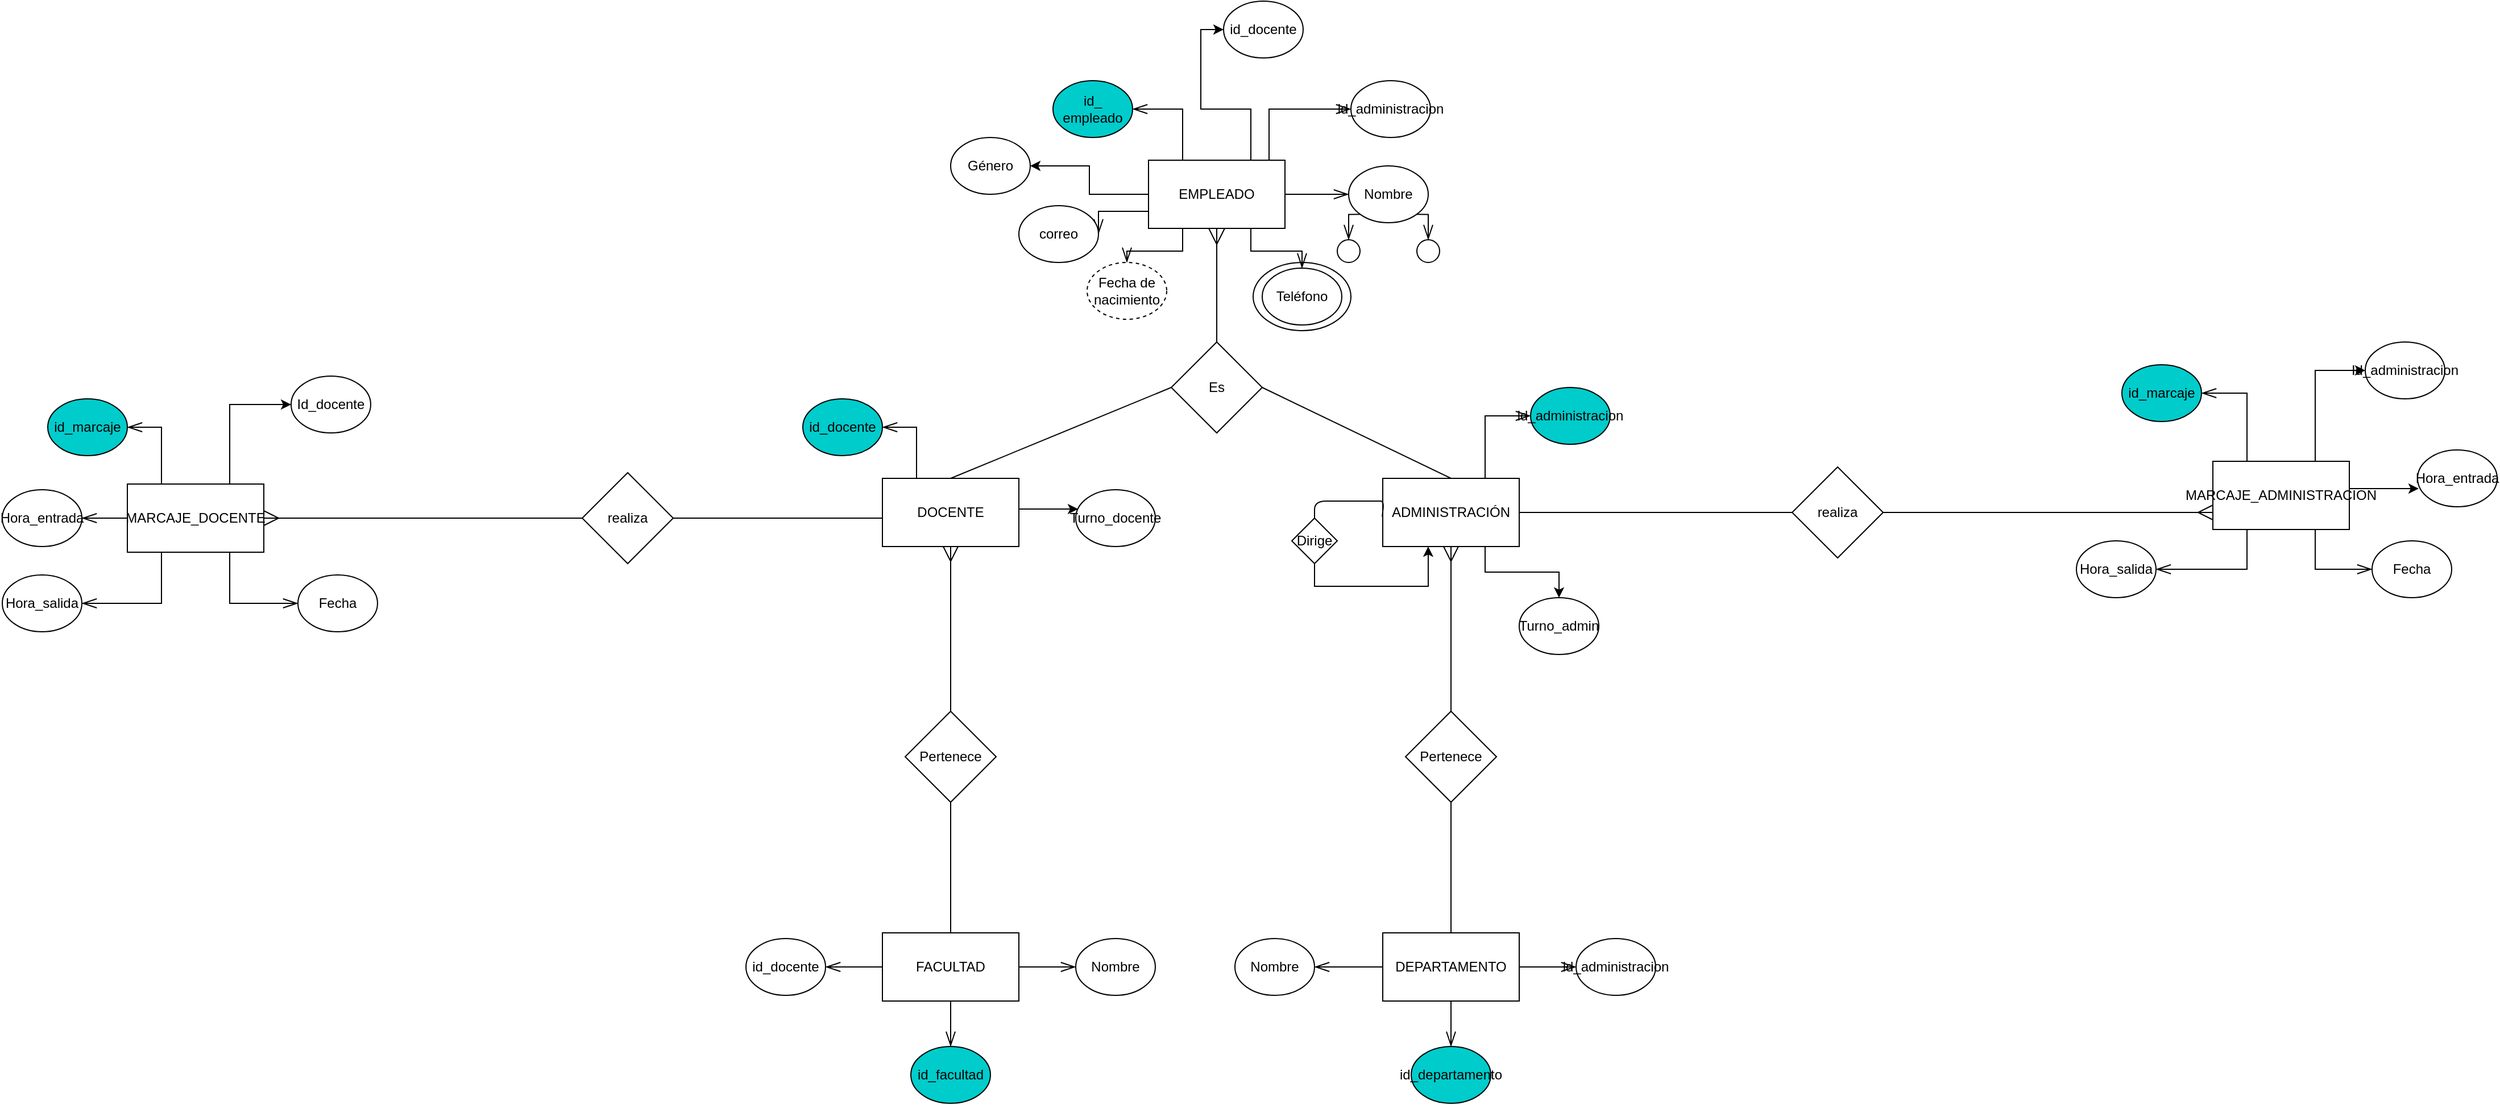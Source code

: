 <mxfile version="13.0.3" type="device"><diagram id="Lwj_z-DfjqBv-LNRs56P" name="Page-1"><mxGraphModel dx="1242" dy="1415" grid="1" gridSize="10" guides="1" tooltips="1" connect="1" arrows="1" fold="1" page="1" pageScale="1" pageWidth="827" pageHeight="1169" math="0" shadow="0"><root><mxCell id="0"/><mxCell id="1" parent="0"/><mxCell id="qK9MbMScERPkq4ahCUb_-26" value="" style="ellipse;whiteSpace=wrap;html=1;" parent="1" vertex="1"><mxGeometry x="446" y="150" width="86" height="60" as="geometry"/></mxCell><mxCell id="LdeMfqAdC_8RzBxGYdFE-38" style="edgeStyle=orthogonalEdgeStyle;rounded=0;orthogonalLoop=1;jettySize=auto;html=1;exitX=0.25;exitY=0;exitDx=0;exitDy=0;entryX=1;entryY=0.5;entryDx=0;entryDy=0;endArrow=openThin;endFill=0;endSize=11;strokeWidth=1;" parent="1" source="LdeMfqAdC_8RzBxGYdFE-1" target="LdeMfqAdC_8RzBxGYdFE-11" edge="1"><mxGeometry relative="1" as="geometry"/></mxCell><mxCell id="LdeMfqAdC_8RzBxGYdFE-40" style="edgeStyle=orthogonalEdgeStyle;rounded=0;orthogonalLoop=1;jettySize=auto;html=1;exitX=0.75;exitY=0;exitDx=0;exitDy=0;entryX=0;entryY=0.5;entryDx=0;entryDy=0;endArrow=openThin;endFill=0;endSize=11;strokeWidth=1;" parent="1" source="LdeMfqAdC_8RzBxGYdFE-1" target="LdeMfqAdC_8RzBxGYdFE-32" edge="1"><mxGeometry relative="1" as="geometry"><Array as="points"><mxPoint x="460" y="60"/><mxPoint x="460" y="15"/></Array></mxGeometry></mxCell><mxCell id="LdeMfqAdC_8RzBxGYdFE-42" style="edgeStyle=orthogonalEdgeStyle;rounded=0;orthogonalLoop=1;jettySize=auto;html=1;exitX=1;exitY=0.5;exitDx=0;exitDy=0;entryX=0;entryY=0.5;entryDx=0;entryDy=0;endArrow=openThin;endFill=0;endSize=11;strokeWidth=1;" parent="1" source="LdeMfqAdC_8RzBxGYdFE-1" target="LdeMfqAdC_8RzBxGYdFE-41" edge="1"><mxGeometry relative="1" as="geometry"/></mxCell><mxCell id="LdeMfqAdC_8RzBxGYdFE-84" style="edgeStyle=orthogonalEdgeStyle;rounded=0;orthogonalLoop=1;jettySize=auto;html=1;exitX=0.75;exitY=1;exitDx=0;exitDy=0;entryX=0.5;entryY=0;entryDx=0;entryDy=0;endArrow=openThin;endFill=0;endSize=11;strokeWidth=1;" parent="1" source="LdeMfqAdC_8RzBxGYdFE-1" target="LdeMfqAdC_8RzBxGYdFE-83" edge="1"><mxGeometry relative="1" as="geometry"/></mxCell><mxCell id="LdeMfqAdC_8RzBxGYdFE-86" style="edgeStyle=orthogonalEdgeStyle;rounded=0;orthogonalLoop=1;jettySize=auto;html=1;exitX=0.25;exitY=1;exitDx=0;exitDy=0;endArrow=openThin;endFill=0;endSize=11;strokeWidth=1;" parent="1" source="LdeMfqAdC_8RzBxGYdFE-1" target="LdeMfqAdC_8RzBxGYdFE-85" edge="1"><mxGeometry relative="1" as="geometry"/></mxCell><mxCell id="LdeMfqAdC_8RzBxGYdFE-88" style="edgeStyle=orthogonalEdgeStyle;rounded=0;orthogonalLoop=1;jettySize=auto;html=1;exitX=0;exitY=0.75;exitDx=0;exitDy=0;entryX=1;entryY=0.5;entryDx=0;entryDy=0;endArrow=openThin;endFill=0;endSize=11;strokeWidth=1;" parent="1" source="LdeMfqAdC_8RzBxGYdFE-1" target="LdeMfqAdC_8RzBxGYdFE-87" edge="1"><mxGeometry relative="1" as="geometry"/></mxCell><mxCell id="0mcsz6CObd4OUYoeFuUK-2" style="edgeStyle=orthogonalEdgeStyle;rounded=0;orthogonalLoop=1;jettySize=auto;html=1;exitX=0;exitY=0.5;exitDx=0;exitDy=0;entryX=1;entryY=0.5;entryDx=0;entryDy=0;" parent="1" source="LdeMfqAdC_8RzBxGYdFE-1" target="0mcsz6CObd4OUYoeFuUK-1" edge="1"><mxGeometry relative="1" as="geometry"/></mxCell><mxCell id="fk9lNL4FULxUdDdNf6z9-7" style="edgeStyle=orthogonalEdgeStyle;rounded=0;orthogonalLoop=1;jettySize=auto;html=1;exitX=0.75;exitY=0;exitDx=0;exitDy=0;entryX=0;entryY=0.5;entryDx=0;entryDy=0;" edge="1" parent="1" source="LdeMfqAdC_8RzBxGYdFE-1" target="LdeMfqAdC_8RzBxGYdFE-31"><mxGeometry relative="1" as="geometry"/></mxCell><mxCell id="LdeMfqAdC_8RzBxGYdFE-1" value="EMPLEADO" style="rounded=0;whiteSpace=wrap;html=1;" parent="1" vertex="1"><mxGeometry x="354" y="60" width="120" height="60" as="geometry"/></mxCell><mxCell id="LdeMfqAdC_8RzBxGYdFE-9" style="edgeStyle=orthogonalEdgeStyle;rounded=0;orthogonalLoop=1;jettySize=auto;html=1;exitX=0.5;exitY=0;exitDx=0;exitDy=0;entryX=0.5;entryY=1;entryDx=0;entryDy=0;endArrow=ERmany;endFill=0;endSize=12;" parent="1" source="LdeMfqAdC_8RzBxGYdFE-2" target="LdeMfqAdC_8RzBxGYdFE-1" edge="1"><mxGeometry relative="1" as="geometry"/></mxCell><mxCell id="LdeMfqAdC_8RzBxGYdFE-2" value="Es" style="rhombus;whiteSpace=wrap;html=1;" parent="1" vertex="1"><mxGeometry x="374" y="220" width="80" height="80" as="geometry"/></mxCell><mxCell id="LdeMfqAdC_8RzBxGYdFE-36" style="edgeStyle=orthogonalEdgeStyle;rounded=0;orthogonalLoop=1;jettySize=auto;html=1;exitX=0.25;exitY=0;exitDx=0;exitDy=0;endArrow=openThin;endFill=0;endSize=11;strokeWidth=1;entryX=1;entryY=0.5;entryDx=0;entryDy=0;" parent="1" source="LdeMfqAdC_8RzBxGYdFE-3" target="LdeMfqAdC_8RzBxGYdFE-34" edge="1"><mxGeometry relative="1" as="geometry"><mxPoint x="150" y="300" as="targetPoint"/></mxGeometry></mxCell><mxCell id="qK9MbMScERPkq4ahCUb_-3" style="edgeStyle=orthogonalEdgeStyle;rounded=0;orthogonalLoop=1;jettySize=auto;html=1;exitX=1;exitY=0.5;exitDx=0;exitDy=0;entryX=0.029;entryY=0.34;entryDx=0;entryDy=0;entryPerimeter=0;" parent="1" source="LdeMfqAdC_8RzBxGYdFE-3" target="qK9MbMScERPkq4ahCUb_-2" edge="1"><mxGeometry relative="1" as="geometry"><Array as="points"><mxPoint x="240" y="367"/></Array></mxGeometry></mxCell><mxCell id="LdeMfqAdC_8RzBxGYdFE-3" value="DOCENTE" style="rounded=0;whiteSpace=wrap;html=1;" parent="1" vertex="1"><mxGeometry x="120" y="340" width="120" height="60" as="geometry"/></mxCell><mxCell id="LdeMfqAdC_8RzBxGYdFE-37" style="edgeStyle=orthogonalEdgeStyle;rounded=0;orthogonalLoop=1;jettySize=auto;html=1;exitX=0.75;exitY=0;exitDx=0;exitDy=0;entryX=0;entryY=0.5;entryDx=0;entryDy=0;endArrow=openThin;endFill=0;endSize=11;strokeWidth=1;" parent="1" source="LdeMfqAdC_8RzBxGYdFE-4" target="LdeMfqAdC_8RzBxGYdFE-35" edge="1"><mxGeometry relative="1" as="geometry"/></mxCell><mxCell id="qK9MbMScERPkq4ahCUb_-23" style="edgeStyle=orthogonalEdgeStyle;rounded=0;orthogonalLoop=1;jettySize=auto;html=1;exitX=0.75;exitY=1;exitDx=0;exitDy=0;entryX=0.5;entryY=0;entryDx=0;entryDy=0;" parent="1" source="LdeMfqAdC_8RzBxGYdFE-4" target="LdeMfqAdC_8RzBxGYdFE-30" edge="1"><mxGeometry relative="1" as="geometry"/></mxCell><mxCell id="LdeMfqAdC_8RzBxGYdFE-4" value="ADMINISTRACIÓN" style="rounded=0;whiteSpace=wrap;html=1;" parent="1" vertex="1"><mxGeometry x="560" y="340" width="120" height="60" as="geometry"/></mxCell><mxCell id="LdeMfqAdC_8RzBxGYdFE-8" value="" style="endArrow=none;html=1;exitX=0.5;exitY=0;exitDx=0;exitDy=0;" parent="1" source="LdeMfqAdC_8RzBxGYdFE-3" edge="1"><mxGeometry width="50" height="50" relative="1" as="geometry"><mxPoint x="324" y="310" as="sourcePoint"/><mxPoint x="374" y="260" as="targetPoint"/></mxGeometry></mxCell><mxCell id="LdeMfqAdC_8RzBxGYdFE-10" value="" style="endArrow=none;html=1;entryX=0.5;entryY=0;entryDx=0;entryDy=0;" parent="1" target="LdeMfqAdC_8RzBxGYdFE-4" edge="1"><mxGeometry width="50" height="50" relative="1" as="geometry"><mxPoint x="454" y="260" as="sourcePoint"/><mxPoint x="504" y="210" as="targetPoint"/></mxGeometry></mxCell><mxCell id="LdeMfqAdC_8RzBxGYdFE-11" value="id_ empleado" style="ellipse;whiteSpace=wrap;html=1;fillColor=#00CCCC;" parent="1" vertex="1"><mxGeometry x="270" y="-10" width="70" height="50" as="geometry"/></mxCell><mxCell id="LdeMfqAdC_8RzBxGYdFE-20" value="Pertenece" style="rhombus;whiteSpace=wrap;html=1;" parent="1" vertex="1"><mxGeometry x="140" y="545" width="80" height="80" as="geometry"/></mxCell><mxCell id="LdeMfqAdC_8RzBxGYdFE-46" style="edgeStyle=orthogonalEdgeStyle;rounded=0;orthogonalLoop=1;jettySize=auto;html=1;exitX=0;exitY=0.5;exitDx=0;exitDy=0;endArrow=openThin;endFill=0;endSize=11;strokeWidth=1;" parent="1" source="LdeMfqAdC_8RzBxGYdFE-21" target="LdeMfqAdC_8RzBxGYdFE-33" edge="1"><mxGeometry relative="1" as="geometry"/></mxCell><mxCell id="LdeMfqAdC_8RzBxGYdFE-52" style="edgeStyle=orthogonalEdgeStyle;rounded=0;orthogonalLoop=1;jettySize=auto;html=1;exitX=0.5;exitY=1;exitDx=0;exitDy=0;entryX=0.5;entryY=0;entryDx=0;entryDy=0;endArrow=openThin;endFill=0;endSize=11;strokeWidth=1;" parent="1" source="LdeMfqAdC_8RzBxGYdFE-21" target="LdeMfqAdC_8RzBxGYdFE-51" edge="1"><mxGeometry relative="1" as="geometry"/></mxCell><mxCell id="LdeMfqAdC_8RzBxGYdFE-64" style="edgeStyle=orthogonalEdgeStyle;rounded=0;orthogonalLoop=1;jettySize=auto;html=1;exitX=1;exitY=0.5;exitDx=0;exitDy=0;entryX=0;entryY=0.5;entryDx=0;entryDy=0;endArrow=openThin;endFill=0;endSize=11;strokeWidth=1;" parent="1" source="LdeMfqAdC_8RzBxGYdFE-21" target="LdeMfqAdC_8RzBxGYdFE-63" edge="1"><mxGeometry relative="1" as="geometry"/></mxCell><mxCell id="LdeMfqAdC_8RzBxGYdFE-21" value="FACULTAD" style="rounded=0;whiteSpace=wrap;html=1;" parent="1" vertex="1"><mxGeometry x="120" y="740" width="120" height="60" as="geometry"/></mxCell><mxCell id="LdeMfqAdC_8RzBxGYdFE-26" style="edgeStyle=orthogonalEdgeStyle;rounded=0;orthogonalLoop=1;jettySize=auto;html=1;exitX=0.5;exitY=0;exitDx=0;exitDy=0;entryX=0.5;entryY=1;entryDx=0;entryDy=0;endArrow=ERmany;endFill=0;endSize=11;strokeWidth=1;" parent="1" source="LdeMfqAdC_8RzBxGYdFE-22" target="LdeMfqAdC_8RzBxGYdFE-4" edge="1"><mxGeometry relative="1" as="geometry"/></mxCell><mxCell id="LdeMfqAdC_8RzBxGYdFE-22" value="Pertenece" style="rhombus;whiteSpace=wrap;html=1;" parent="1" vertex="1"><mxGeometry x="580" y="545" width="80" height="80" as="geometry"/></mxCell><mxCell id="LdeMfqAdC_8RzBxGYdFE-48" style="edgeStyle=orthogonalEdgeStyle;rounded=0;orthogonalLoop=1;jettySize=auto;html=1;exitX=1;exitY=0.5;exitDx=0;exitDy=0;endArrow=openThin;endFill=0;endSize=11;strokeWidth=1;" parent="1" source="LdeMfqAdC_8RzBxGYdFE-23" target="LdeMfqAdC_8RzBxGYdFE-47" edge="1"><mxGeometry relative="1" as="geometry"/></mxCell><mxCell id="LdeMfqAdC_8RzBxGYdFE-54" style="edgeStyle=orthogonalEdgeStyle;rounded=0;orthogonalLoop=1;jettySize=auto;html=1;exitX=0.5;exitY=1;exitDx=0;exitDy=0;endArrow=openThin;endFill=0;endSize=11;strokeWidth=1;" parent="1" source="LdeMfqAdC_8RzBxGYdFE-23" target="LdeMfqAdC_8RzBxGYdFE-53" edge="1"><mxGeometry relative="1" as="geometry"/></mxCell><mxCell id="LdeMfqAdC_8RzBxGYdFE-74" style="edgeStyle=orthogonalEdgeStyle;rounded=0;orthogonalLoop=1;jettySize=auto;html=1;exitX=0;exitY=0.5;exitDx=0;exitDy=0;endArrow=openThin;endFill=0;endSize=11;strokeWidth=1;" parent="1" source="LdeMfqAdC_8RzBxGYdFE-23" target="LdeMfqAdC_8RzBxGYdFE-73" edge="1"><mxGeometry relative="1" as="geometry"/></mxCell><mxCell id="LdeMfqAdC_8RzBxGYdFE-23" value="DEPARTAMENTO" style="rounded=0;whiteSpace=wrap;html=1;" parent="1" vertex="1"><mxGeometry x="560" y="740" width="120" height="60" as="geometry"/></mxCell><mxCell id="LdeMfqAdC_8RzBxGYdFE-24" value="" style="endArrow=ERmany;html=1;exitX=0.5;exitY=0;exitDx=0;exitDy=0;endFill=0;strokeWidth=1;endSize=11;" parent="1" source="LdeMfqAdC_8RzBxGYdFE-20" edge="1"><mxGeometry width="50" height="50" relative="1" as="geometry"><mxPoint x="180" y="540" as="sourcePoint"/><mxPoint x="180" y="400" as="targetPoint"/></mxGeometry></mxCell><mxCell id="LdeMfqAdC_8RzBxGYdFE-25" value="" style="endArrow=none;html=1;exitX=0.5;exitY=0;exitDx=0;exitDy=0;" parent="1" source="LdeMfqAdC_8RzBxGYdFE-21" edge="1"><mxGeometry width="50" height="50" relative="1" as="geometry"><mxPoint x="130" y="675" as="sourcePoint"/><mxPoint x="180" y="625" as="targetPoint"/></mxGeometry></mxCell><mxCell id="LdeMfqAdC_8RzBxGYdFE-27" value="" style="endArrow=none;html=1;strokeWidth=1;exitX=0.5;exitY=0;exitDx=0;exitDy=0;" parent="1" source="LdeMfqAdC_8RzBxGYdFE-23" edge="1"><mxGeometry width="50" height="50" relative="1" as="geometry"><mxPoint x="570" y="675" as="sourcePoint"/><mxPoint x="620" y="625" as="targetPoint"/></mxGeometry></mxCell><mxCell id="LdeMfqAdC_8RzBxGYdFE-30" value="Turno_admin" style="ellipse;whiteSpace=wrap;html=1;" parent="1" vertex="1"><mxGeometry x="680" y="445" width="70" height="50" as="geometry"/></mxCell><mxCell id="LdeMfqAdC_8RzBxGYdFE-31" value="id_docente" style="ellipse;whiteSpace=wrap;html=1;" parent="1" vertex="1"><mxGeometry x="420" y="-80" width="70" height="50" as="geometry"/></mxCell><mxCell id="LdeMfqAdC_8RzBxGYdFE-32" value="id_administracion&lt;br&gt;" style="ellipse;whiteSpace=wrap;html=1;" parent="1" vertex="1"><mxGeometry x="532" y="-10" width="70" height="50" as="geometry"/></mxCell><mxCell id="LdeMfqAdC_8RzBxGYdFE-33" value="id_docente" style="ellipse;whiteSpace=wrap;html=1;" parent="1" vertex="1"><mxGeometry y="745" width="70" height="50" as="geometry"/></mxCell><mxCell id="LdeMfqAdC_8RzBxGYdFE-34" value="id_docente" style="ellipse;whiteSpace=wrap;html=1;fillColor=#00CCCC;" parent="1" vertex="1"><mxGeometry x="50" y="270" width="70" height="50" as="geometry"/></mxCell><mxCell id="LdeMfqAdC_8RzBxGYdFE-35" value="id_administracion&lt;br&gt;" style="ellipse;whiteSpace=wrap;html=1;fillColor=#00CCCC;" parent="1" vertex="1"><mxGeometry x="690" y="260" width="70" height="50" as="geometry"/></mxCell><mxCell id="LdeMfqAdC_8RzBxGYdFE-80" style="edgeStyle=orthogonalEdgeStyle;rounded=0;orthogonalLoop=1;jettySize=auto;html=1;exitX=1;exitY=1;exitDx=0;exitDy=0;entryX=0.5;entryY=0;entryDx=0;entryDy=0;endArrow=openThin;endFill=0;endSize=11;strokeWidth=1;" parent="1" source="LdeMfqAdC_8RzBxGYdFE-41" target="LdeMfqAdC_8RzBxGYdFE-77" edge="1"><mxGeometry relative="1" as="geometry"/></mxCell><mxCell id="LdeMfqAdC_8RzBxGYdFE-82" style="edgeStyle=orthogonalEdgeStyle;rounded=0;orthogonalLoop=1;jettySize=auto;html=1;exitX=0;exitY=1;exitDx=0;exitDy=0;entryX=0.5;entryY=0;entryDx=0;entryDy=0;endArrow=openThin;endFill=0;endSize=11;strokeWidth=1;" parent="1" source="LdeMfqAdC_8RzBxGYdFE-41" target="LdeMfqAdC_8RzBxGYdFE-75" edge="1"><mxGeometry relative="1" as="geometry"/></mxCell><mxCell id="LdeMfqAdC_8RzBxGYdFE-41" value="Nombre" style="ellipse;whiteSpace=wrap;html=1;" parent="1" vertex="1"><mxGeometry x="530" y="65" width="70" height="50" as="geometry"/></mxCell><mxCell id="LdeMfqAdC_8RzBxGYdFE-47" value="id_administracion&lt;br&gt;" style="ellipse;whiteSpace=wrap;html=1;" parent="1" vertex="1"><mxGeometry x="730" y="745" width="70" height="50" as="geometry"/></mxCell><mxCell id="LdeMfqAdC_8RzBxGYdFE-51" value="id_facultad" style="ellipse;whiteSpace=wrap;html=1;fillColor=#00CCCC;" parent="1" vertex="1"><mxGeometry x="145" y="840" width="70" height="50" as="geometry"/></mxCell><mxCell id="LdeMfqAdC_8RzBxGYdFE-53" value="id_departamento" style="ellipse;whiteSpace=wrap;html=1;fillColor=#00CCCC;" parent="1" vertex="1"><mxGeometry x="585" y="840" width="70" height="50" as="geometry"/></mxCell><mxCell id="LdeMfqAdC_8RzBxGYdFE-69" style="edgeStyle=orthogonalEdgeStyle;rounded=0;orthogonalLoop=1;jettySize=auto;html=1;exitX=0;exitY=0.5;exitDx=0;exitDy=0;entryX=1;entryY=0.5;entryDx=0;entryDy=0;endArrow=openThin;endFill=0;endSize=11;strokeWidth=1;" parent="1" source="LdeMfqAdC_8RzBxGYdFE-55" target="LdeMfqAdC_8RzBxGYdFE-67" edge="1"><mxGeometry relative="1" as="geometry"/></mxCell><mxCell id="LdeMfqAdC_8RzBxGYdFE-70" style="edgeStyle=orthogonalEdgeStyle;rounded=0;orthogonalLoop=1;jettySize=auto;html=1;exitX=0.25;exitY=1;exitDx=0;exitDy=0;entryX=1;entryY=0.5;entryDx=0;entryDy=0;endArrow=openThin;endFill=0;endSize=11;strokeWidth=1;" parent="1" source="LdeMfqAdC_8RzBxGYdFE-55" target="LdeMfqAdC_8RzBxGYdFE-68" edge="1"><mxGeometry relative="1" as="geometry"/></mxCell><mxCell id="LdeMfqAdC_8RzBxGYdFE-72" style="edgeStyle=orthogonalEdgeStyle;rounded=0;orthogonalLoop=1;jettySize=auto;html=1;exitX=0.75;exitY=1;exitDx=0;exitDy=0;entryX=0;entryY=0.5;entryDx=0;entryDy=0;endArrow=openThin;endFill=0;endSize=11;strokeWidth=1;" parent="1" source="LdeMfqAdC_8RzBxGYdFE-55" target="LdeMfqAdC_8RzBxGYdFE-71" edge="1"><mxGeometry relative="1" as="geometry"/></mxCell><mxCell id="qK9MbMScERPkq4ahCUb_-8" style="edgeStyle=orthogonalEdgeStyle;rounded=0;orthogonalLoop=1;jettySize=auto;html=1;exitX=0.75;exitY=0;exitDx=0;exitDy=0;entryX=0;entryY=0.5;entryDx=0;entryDy=0;" parent="1" source="LdeMfqAdC_8RzBxGYdFE-55" target="qK9MbMScERPkq4ahCUb_-7" edge="1"><mxGeometry relative="1" as="geometry"/></mxCell><mxCell id="LdeMfqAdC_8RzBxGYdFE-55" value="MARCAJE_DOCENTE" style="rounded=0;whiteSpace=wrap;html=1;fillColor=#FFFFFF;" parent="1" vertex="1"><mxGeometry x="-544" y="345" width="120" height="60" as="geometry"/></mxCell><mxCell id="LdeMfqAdC_8RzBxGYdFE-59" style="edgeStyle=orthogonalEdgeStyle;rounded=0;orthogonalLoop=1;jettySize=auto;html=1;exitX=0;exitY=0.5;exitDx=0;exitDy=0;entryX=1;entryY=0.5;entryDx=0;entryDy=0;endArrow=ERmany;endFill=0;endSize=11;strokeWidth=1;" parent="1" source="LdeMfqAdC_8RzBxGYdFE-56" target="LdeMfqAdC_8RzBxGYdFE-55" edge="1"><mxGeometry relative="1" as="geometry"/></mxCell><mxCell id="LdeMfqAdC_8RzBxGYdFE-56" value="realiza" style="rhombus;whiteSpace=wrap;html=1;fillColor=#FFFFFF;" parent="1" vertex="1"><mxGeometry x="-144" y="335" width="80" height="80" as="geometry"/></mxCell><mxCell id="LdeMfqAdC_8RzBxGYdFE-57" value="" style="endArrow=none;html=1;strokeWidth=1;exitX=1;exitY=0.5;exitDx=0;exitDy=0;" parent="1" source="LdeMfqAdC_8RzBxGYdFE-56" edge="1"><mxGeometry width="50" height="50" relative="1" as="geometry"><mxPoint x="70" y="425" as="sourcePoint"/><mxPoint x="120" y="375" as="targetPoint"/></mxGeometry></mxCell><mxCell id="LdeMfqAdC_8RzBxGYdFE-63" value="Nombre" style="ellipse;whiteSpace=wrap;html=1;" parent="1" vertex="1"><mxGeometry x="290" y="745" width="70" height="50" as="geometry"/></mxCell><mxCell id="LdeMfqAdC_8RzBxGYdFE-67" value="Hora_entrada" style="ellipse;whiteSpace=wrap;html=1;" parent="1" vertex="1"><mxGeometry x="-654" y="350" width="70" height="50" as="geometry"/></mxCell><mxCell id="LdeMfqAdC_8RzBxGYdFE-68" value="Hora_salida" style="ellipse;whiteSpace=wrap;html=1;" parent="1" vertex="1"><mxGeometry x="-654" y="425" width="70" height="50" as="geometry"/></mxCell><mxCell id="LdeMfqAdC_8RzBxGYdFE-71" value="Fecha" style="ellipse;whiteSpace=wrap;html=1;" parent="1" vertex="1"><mxGeometry x="-394" y="425" width="70" height="50" as="geometry"/></mxCell><mxCell id="LdeMfqAdC_8RzBxGYdFE-73" value="Nombre" style="ellipse;whiteSpace=wrap;html=1;" parent="1" vertex="1"><mxGeometry x="430" y="745" width="70" height="50" as="geometry"/></mxCell><mxCell id="LdeMfqAdC_8RzBxGYdFE-75" value="" style="ellipse;whiteSpace=wrap;html=1;" parent="1" vertex="1"><mxGeometry x="520" y="130" width="20" height="20" as="geometry"/></mxCell><mxCell id="LdeMfqAdC_8RzBxGYdFE-77" value="" style="ellipse;whiteSpace=wrap;html=1;" parent="1" vertex="1"><mxGeometry x="590" y="130" width="20" height="20" as="geometry"/></mxCell><mxCell id="LdeMfqAdC_8RzBxGYdFE-83" value="Teléfono" style="ellipse;whiteSpace=wrap;html=1;" parent="1" vertex="1"><mxGeometry x="454" y="155" width="70" height="50" as="geometry"/></mxCell><mxCell id="LdeMfqAdC_8RzBxGYdFE-85" value="Fecha de nacimiento" style="ellipse;whiteSpace=wrap;html=1;dashed=1;" parent="1" vertex="1"><mxGeometry x="300" y="150" width="70" height="50" as="geometry"/></mxCell><mxCell id="LdeMfqAdC_8RzBxGYdFE-87" value="correo" style="ellipse;whiteSpace=wrap;html=1;" parent="1" vertex="1"><mxGeometry x="240" y="100" width="70" height="50" as="geometry"/></mxCell><mxCell id="qK9MbMScERPkq4ahCUb_-2" value="Turno_docente" style="ellipse;whiteSpace=wrap;html=1;" parent="1" vertex="1"><mxGeometry x="290" y="350" width="70" height="50" as="geometry"/></mxCell><mxCell id="LdeMfqAdC_8RzBxGYdFE-61" value="id_marcaje" style="ellipse;whiteSpace=wrap;html=1;fillColor=#00CCCC;" parent="1" vertex="1"><mxGeometry x="-614" y="270" width="70" height="50" as="geometry"/></mxCell><mxCell id="qK9MbMScERPkq4ahCUb_-6" style="edgeStyle=orthogonalEdgeStyle;rounded=0;orthogonalLoop=1;jettySize=auto;html=1;exitX=0.25;exitY=0;exitDx=0;exitDy=0;entryX=1;entryY=0.5;entryDx=0;entryDy=0;endArrow=openThin;endFill=0;endSize=11;strokeWidth=1;" parent="1" source="LdeMfqAdC_8RzBxGYdFE-55" target="LdeMfqAdC_8RzBxGYdFE-61" edge="1"><mxGeometry relative="1" as="geometry"><mxPoint x="-514" y="345" as="sourcePoint"/><mxPoint x="-574" y="300" as="targetPoint"/></mxGeometry></mxCell><mxCell id="qK9MbMScERPkq4ahCUb_-7" value="Id_docente" style="ellipse;whiteSpace=wrap;html=1;" parent="1" vertex="1"><mxGeometry x="-400" y="250" width="70" height="50" as="geometry"/></mxCell><mxCell id="qK9MbMScERPkq4ahCUb_-10" style="edgeStyle=orthogonalEdgeStyle;rounded=0;orthogonalLoop=1;jettySize=auto;html=1;exitX=0.25;exitY=1;exitDx=0;exitDy=0;entryX=1;entryY=0.5;entryDx=0;entryDy=0;endArrow=openThin;endFill=0;endSize=11;strokeWidth=1;" parent="1" source="qK9MbMScERPkq4ahCUb_-13" target="qK9MbMScERPkq4ahCUb_-17" edge="1"><mxGeometry relative="1" as="geometry"/></mxCell><mxCell id="qK9MbMScERPkq4ahCUb_-11" style="edgeStyle=orthogonalEdgeStyle;rounded=0;orthogonalLoop=1;jettySize=auto;html=1;exitX=0.75;exitY=1;exitDx=0;exitDy=0;entryX=0;entryY=0.5;entryDx=0;entryDy=0;endArrow=openThin;endFill=0;endSize=11;strokeWidth=1;" parent="1" source="qK9MbMScERPkq4ahCUb_-13" target="qK9MbMScERPkq4ahCUb_-18" edge="1"><mxGeometry relative="1" as="geometry"/></mxCell><mxCell id="qK9MbMScERPkq4ahCUb_-12" style="edgeStyle=orthogonalEdgeStyle;rounded=0;orthogonalLoop=1;jettySize=auto;html=1;exitX=0.75;exitY=0;exitDx=0;exitDy=0;entryX=0;entryY=0.5;entryDx=0;entryDy=0;" parent="1" source="qK9MbMScERPkq4ahCUb_-13" target="qK9MbMScERPkq4ahCUb_-21" edge="1"><mxGeometry relative="1" as="geometry"/></mxCell><mxCell id="qK9MbMScERPkq4ahCUb_-22" style="edgeStyle=orthogonalEdgeStyle;rounded=0;orthogonalLoop=1;jettySize=auto;html=1;exitX=1;exitY=0.5;exitDx=0;exitDy=0;entryX=0.014;entryY=0.68;entryDx=0;entryDy=0;entryPerimeter=0;" parent="1" source="qK9MbMScERPkq4ahCUb_-13" target="qK9MbMScERPkq4ahCUb_-16" edge="1"><mxGeometry relative="1" as="geometry"><Array as="points"><mxPoint x="1400" y="349"/></Array></mxGeometry></mxCell><mxCell id="qK9MbMScERPkq4ahCUb_-13" value="MARCAJE_ADMINISTRACION" style="rounded=0;whiteSpace=wrap;html=1;fillColor=#FFFFFF;" parent="1" vertex="1"><mxGeometry x="1290" y="325" width="120" height="60" as="geometry"/></mxCell><mxCell id="qK9MbMScERPkq4ahCUb_-15" value="realiza" style="rhombus;whiteSpace=wrap;html=1;fillColor=#FFFFFF;" parent="1" vertex="1"><mxGeometry x="920" y="330" width="80" height="80" as="geometry"/></mxCell><mxCell id="qK9MbMScERPkq4ahCUb_-16" value="Hora_entrada" style="ellipse;whiteSpace=wrap;html=1;" parent="1" vertex="1"><mxGeometry x="1470" y="315" width="70" height="50" as="geometry"/></mxCell><mxCell id="qK9MbMScERPkq4ahCUb_-17" value="Hora_salida" style="ellipse;whiteSpace=wrap;html=1;" parent="1" vertex="1"><mxGeometry x="1170" y="395" width="70" height="50" as="geometry"/></mxCell><mxCell id="qK9MbMScERPkq4ahCUb_-18" value="Fecha" style="ellipse;whiteSpace=wrap;html=1;" parent="1" vertex="1"><mxGeometry x="1430" y="395" width="70" height="50" as="geometry"/></mxCell><mxCell id="qK9MbMScERPkq4ahCUb_-19" value="id_marcaje" style="ellipse;whiteSpace=wrap;html=1;fillColor=#00CCCC;" parent="1" vertex="1"><mxGeometry x="1210" y="240" width="70" height="50" as="geometry"/></mxCell><mxCell id="qK9MbMScERPkq4ahCUb_-20" style="edgeStyle=orthogonalEdgeStyle;rounded=0;orthogonalLoop=1;jettySize=auto;html=1;exitX=0.25;exitY=0;exitDx=0;exitDy=0;entryX=1;entryY=0.5;entryDx=0;entryDy=0;endArrow=openThin;endFill=0;endSize=11;strokeWidth=1;" parent="1" source="qK9MbMScERPkq4ahCUb_-13" target="qK9MbMScERPkq4ahCUb_-19" edge="1"><mxGeometry relative="1" as="geometry"><mxPoint x="1310" y="315" as="sourcePoint"/><mxPoint x="1250" y="270" as="targetPoint"/></mxGeometry></mxCell><mxCell id="qK9MbMScERPkq4ahCUb_-21" value="Id_administracion" style="ellipse;whiteSpace=wrap;html=1;" parent="1" vertex="1"><mxGeometry x="1424" y="220" width="70" height="50" as="geometry"/></mxCell><mxCell id="qK9MbMScERPkq4ahCUb_-24" value="" style="endArrow=none;html=1;entryX=0;entryY=0.5;entryDx=0;entryDy=0;" parent="1" target="qK9MbMScERPkq4ahCUb_-15" edge="1"><mxGeometry width="50" height="50" relative="1" as="geometry"><mxPoint x="680" y="370" as="sourcePoint"/><mxPoint x="730" y="320" as="targetPoint"/></mxGeometry></mxCell><mxCell id="qK9MbMScERPkq4ahCUb_-25" value="" style="endArrow=ERmany;html=1;entryX=0;entryY=0.75;entryDx=0;entryDy=0;endFill=0;strokeWidth=1;endSize=11;" parent="1" target="qK9MbMScERPkq4ahCUb_-13" edge="1"><mxGeometry width="50" height="50" relative="1" as="geometry"><mxPoint x="1000" y="370" as="sourcePoint"/><mxPoint x="1050" y="320" as="targetPoint"/></mxGeometry></mxCell><mxCell id="0mcsz6CObd4OUYoeFuUK-1" value="Género" style="ellipse;whiteSpace=wrap;html=1;" parent="1" vertex="1"><mxGeometry x="180" y="40" width="70" height="50" as="geometry"/></mxCell><mxCell id="fk9lNL4FULxUdDdNf6z9-3" style="edgeStyle=orthogonalEdgeStyle;rounded=0;orthogonalLoop=1;jettySize=auto;html=1;exitX=0.5;exitY=1;exitDx=0;exitDy=0;entryX=0.333;entryY=1;entryDx=0;entryDy=0;entryPerimeter=0;" edge="1" parent="1" source="fk9lNL4FULxUdDdNf6z9-2" target="LdeMfqAdC_8RzBxGYdFE-4"><mxGeometry relative="1" as="geometry"/></mxCell><mxCell id="fk9lNL4FULxUdDdNf6z9-2" value="Dirige" style="rhombus;whiteSpace=wrap;html=1;" vertex="1" parent="1"><mxGeometry x="480" y="375" width="40" height="40" as="geometry"/></mxCell><mxCell id="fk9lNL4FULxUdDdNf6z9-5" value="" style="endArrow=none;html=1;exitX=0.5;exitY=0;exitDx=0;exitDy=0;entryX=-0.004;entryY=0.564;entryDx=0;entryDy=0;entryPerimeter=0;" edge="1" parent="1" source="fk9lNL4FULxUdDdNf6z9-2" target="LdeMfqAdC_8RzBxGYdFE-4"><mxGeometry width="50" height="50" relative="1" as="geometry"><mxPoint x="490" y="370" as="sourcePoint"/><mxPoint x="540" y="320" as="targetPoint"/><Array as="points"><mxPoint x="500" y="360"/><mxPoint x="540" y="360"/><mxPoint x="550" y="360"/><mxPoint x="561" y="360"/></Array></mxGeometry></mxCell></root></mxGraphModel></diagram></mxfile>